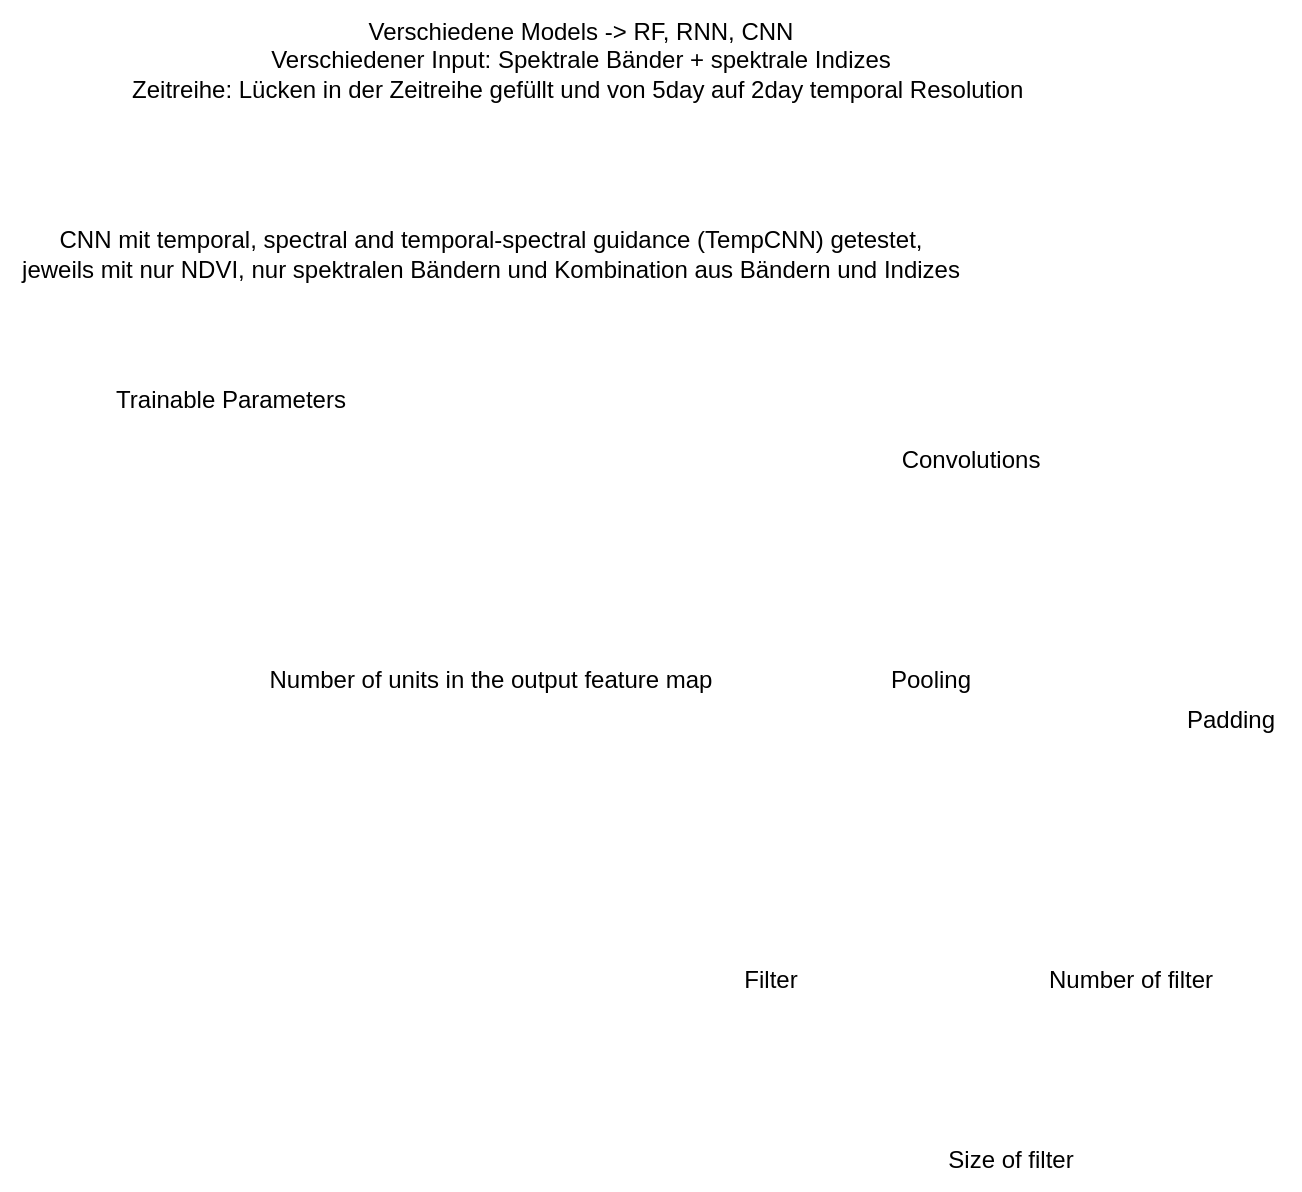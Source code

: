 <mxfile version="22.1.11" type="device">
  <diagram name="Page-1" id="UGEIsctpr7C0rzbPutKI">
    <mxGraphModel dx="1224" dy="668" grid="1" gridSize="10" guides="1" tooltips="1" connect="1" arrows="1" fold="1" page="1" pageScale="1" pageWidth="827" pageHeight="1169" math="0" shadow="0">
      <root>
        <mxCell id="0" />
        <mxCell id="1" parent="0" />
        <mxCell id="dIWVmWVuEwW2tCEkWvF--1" value="Trainable Parameters" style="text;html=1;align=center;verticalAlign=middle;resizable=0;points=[];autosize=1;strokeColor=none;fillColor=none;" parent="1" vertex="1">
          <mxGeometry x="80" y="198" width="140" height="30" as="geometry" />
        </mxCell>
        <mxCell id="dIWVmWVuEwW2tCEkWvF--2" value="Number of units in the output feature map" style="text;html=1;align=center;verticalAlign=middle;resizable=0;points=[];autosize=1;strokeColor=none;fillColor=none;" parent="1" vertex="1">
          <mxGeometry x="160" y="338" width="240" height="30" as="geometry" />
        </mxCell>
        <mxCell id="dIWVmWVuEwW2tCEkWvF--3" value="Filter" style="text;html=1;align=center;verticalAlign=middle;resizable=0;points=[];autosize=1;strokeColor=none;fillColor=none;" parent="1" vertex="1">
          <mxGeometry x="395" y="488" width="50" height="30" as="geometry" />
        </mxCell>
        <mxCell id="dIWVmWVuEwW2tCEkWvF--4" value="Convolutions" style="text;html=1;align=center;verticalAlign=middle;resizable=0;points=[];autosize=1;strokeColor=none;fillColor=none;" parent="1" vertex="1">
          <mxGeometry x="475" y="228" width="90" height="30" as="geometry" />
        </mxCell>
        <mxCell id="dIWVmWVuEwW2tCEkWvF--5" value="Pooling" style="text;html=1;align=center;verticalAlign=middle;resizable=0;points=[];autosize=1;strokeColor=none;fillColor=none;" parent="1" vertex="1">
          <mxGeometry x="470" y="338" width="60" height="30" as="geometry" />
        </mxCell>
        <mxCell id="dIWVmWVuEwW2tCEkWvF--7" value="Padding" style="text;html=1;align=center;verticalAlign=middle;resizable=0;points=[];autosize=1;strokeColor=none;fillColor=none;" parent="1" vertex="1">
          <mxGeometry x="615" y="358" width="70" height="30" as="geometry" />
        </mxCell>
        <mxCell id="dIWVmWVuEwW2tCEkWvF--8" value="Number of filter" style="text;html=1;align=center;verticalAlign=middle;resizable=0;points=[];autosize=1;strokeColor=none;fillColor=none;" parent="1" vertex="1">
          <mxGeometry x="545" y="488" width="110" height="30" as="geometry" />
        </mxCell>
        <mxCell id="dIWVmWVuEwW2tCEkWvF--9" value="Size of filter" style="text;html=1;align=center;verticalAlign=middle;resizable=0;points=[];autosize=1;strokeColor=none;fillColor=none;" parent="1" vertex="1">
          <mxGeometry x="495" y="578" width="90" height="30" as="geometry" />
        </mxCell>
        <mxCell id="dIWVmWVuEwW2tCEkWvF--10" value="Verschiedene Models -&amp;gt; RF, RNN, CNN&lt;br&gt;Verschiedener Input: Spektrale Bänder + spektrale Indizes&lt;br&gt;Zeitreihe: Lücken in der Zeitreihe gefüllt und von 5day auf 2day temporal Resolution&amp;nbsp;" style="text;html=1;align=center;verticalAlign=middle;resizable=0;points=[];autosize=1;strokeColor=none;fillColor=none;" parent="1" vertex="1">
          <mxGeometry x="90" y="13" width="470" height="60" as="geometry" />
        </mxCell>
        <mxCell id="dIWVmWVuEwW2tCEkWvF--11" value="CNN mit temporal, spectral and temporal-spectral guidance (TempCNN) getestet, &lt;br&gt;jeweils mit nur NDVI, nur spektralen Bändern und Kombination aus Bändern und Indizes" style="text;html=1;align=center;verticalAlign=middle;resizable=0;points=[];autosize=1;strokeColor=none;fillColor=none;" parent="1" vertex="1">
          <mxGeometry x="35" y="120" width="490" height="40" as="geometry" />
        </mxCell>
      </root>
    </mxGraphModel>
  </diagram>
</mxfile>
